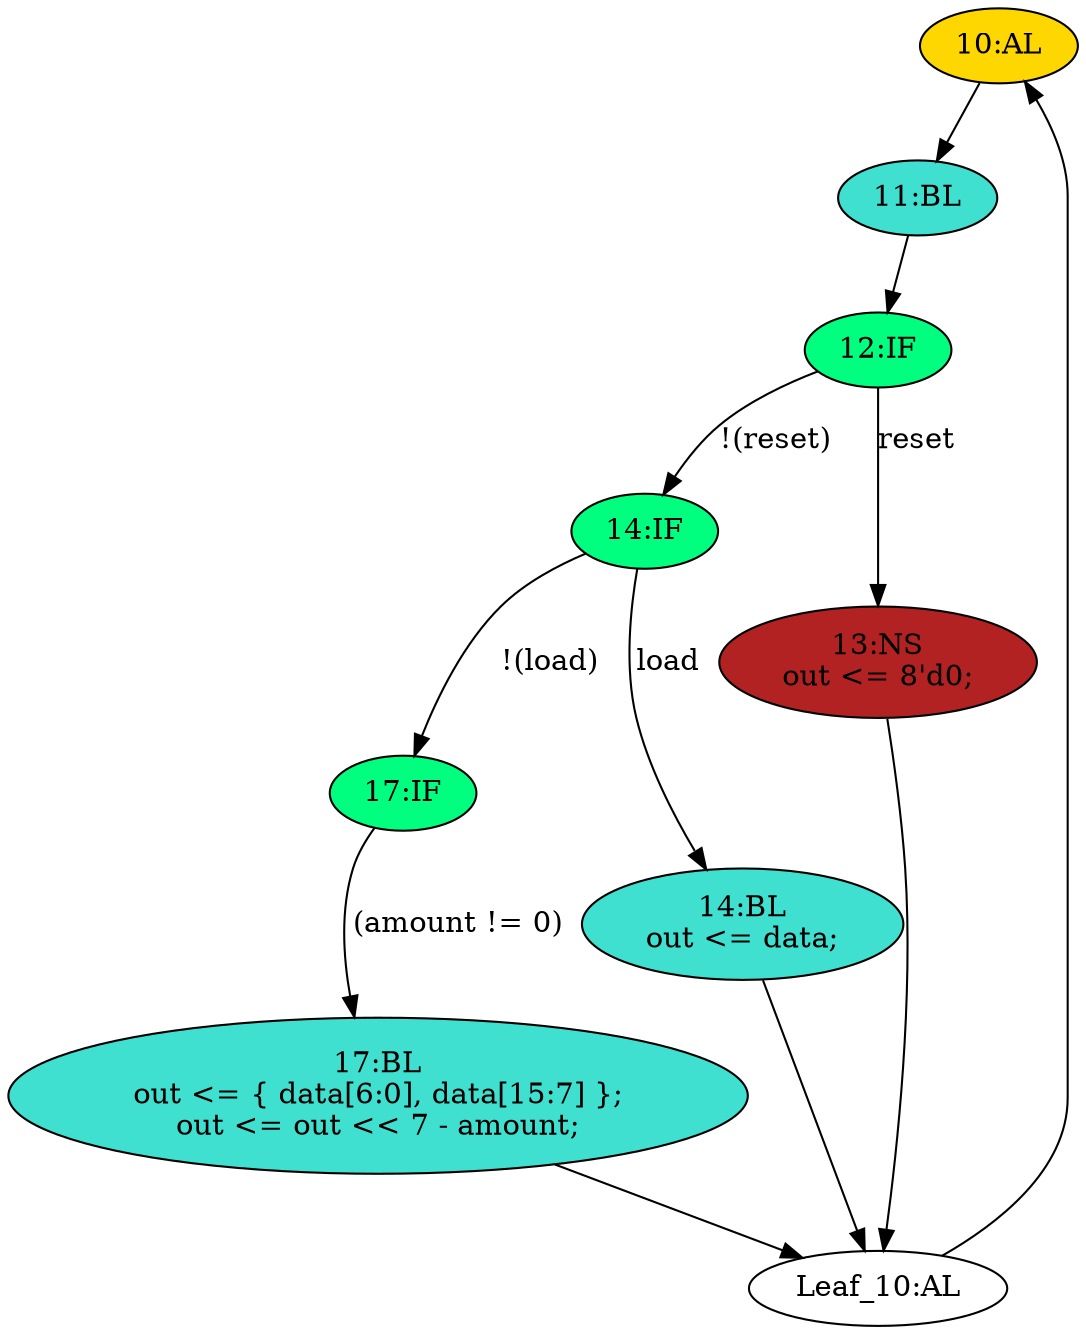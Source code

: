 strict digraph "compose( ,  )" {
	node [label="\N"];
	"10:AL"	[ast="<pyverilog.vparser.ast.Always object at 0x7f83b8ae34d0>",
		clk_sens=True,
		fillcolor=gold,
		label="10:AL",
		sens="['clk']",
		statements="[]",
		style=filled,
		typ=Always,
		use_var="['load', 'reset', 'amount', 'data', 'out']"];
	"11:BL"	[ast="<pyverilog.vparser.ast.Block object at 0x7f83b8ae3610>",
		fillcolor=turquoise,
		label="11:BL",
		statements="[]",
		style=filled,
		typ=Block];
	"10:AL" -> "11:BL"	[cond="[]",
		lineno=None];
	"17:IF"	[ast="<pyverilog.vparser.ast.IfStatement object at 0x7f83b8ae6e90>",
		fillcolor=springgreen,
		label="17:IF",
		statements="[]",
		style=filled,
		typ=IfStatement];
	"17:BL"	[ast="<pyverilog.vparser.ast.Block object at 0x7f83ba37f450>",
		fillcolor=turquoise,
		label="17:BL
out <= { data[6:0], data[15:7] };
out <= out << 7 - amount;",
		statements="[<pyverilog.vparser.ast.NonblockingSubstitution object at 0x7f83b8ae6550>, <pyverilog.vparser.ast.NonblockingSubstitution object \
at 0x7f83b8b60a50>]",
		style=filled,
		typ=Block];
	"17:IF" -> "17:BL"	[cond="['amount']",
		label="(amount != 0)",
		lineno=17];
	"14:BL"	[ast="<pyverilog.vparser.ast.Block object at 0x7f83b8af1550>",
		fillcolor=turquoise,
		label="14:BL
out <= data;",
		statements="[<pyverilog.vparser.ast.NonblockingSubstitution object at 0x7f83b8af1050>]",
		style=filled,
		typ=Block];
	"Leaf_10:AL"	[def_var="['out']",
		label="Leaf_10:AL"];
	"14:BL" -> "Leaf_10:AL"	[cond="[]",
		lineno=None];
	"12:IF"	[ast="<pyverilog.vparser.ast.IfStatement object at 0x7f83b8a8ee90>",
		fillcolor=springgreen,
		label="12:IF",
		statements="[]",
		style=filled,
		typ=IfStatement];
	"14:IF"	[ast="<pyverilog.vparser.ast.IfStatement object at 0x7f83b8af1250>",
		fillcolor=springgreen,
		label="14:IF",
		statements="[]",
		style=filled,
		typ=IfStatement];
	"12:IF" -> "14:IF"	[cond="['reset']",
		label="!(reset)",
		lineno=12];
	"13:NS"	[ast="<pyverilog.vparser.ast.NonblockingSubstitution object at 0x7f83b8a8e290>",
		fillcolor=firebrick,
		label="13:NS
out <= 8'd0;",
		statements="[<pyverilog.vparser.ast.NonblockingSubstitution object at 0x7f83b8a8e290>]",
		style=filled,
		typ=NonblockingSubstitution];
	"12:IF" -> "13:NS"	[cond="['reset']",
		label=reset,
		lineno=12];
	"17:BL" -> "Leaf_10:AL"	[cond="[]",
		lineno=None];
	"11:BL" -> "12:IF"	[cond="[]",
		lineno=None];
	"14:IF" -> "17:IF"	[cond="['load']",
		label="!(load)",
		lineno=14];
	"14:IF" -> "14:BL"	[cond="['load']",
		label=load,
		lineno=14];
	"13:NS" -> "Leaf_10:AL"	[cond="[]",
		lineno=None];
	"Leaf_10:AL" -> "10:AL";
}
